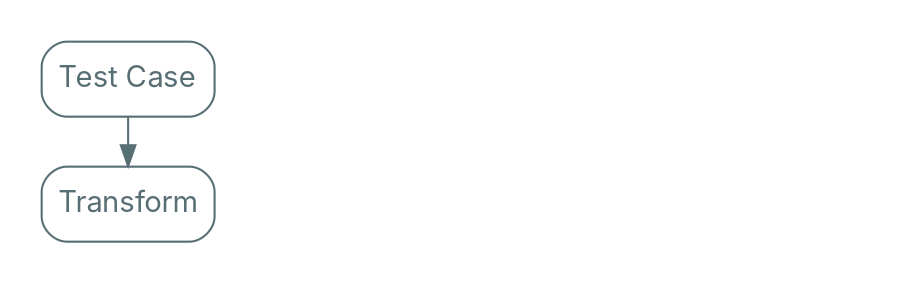 digraph {
    bgcolor=transparent
    rankdir=LR

    // Default theme: enabled
    node[shape="rectangle" style="rounded,filled" color="#586E75" fillcolor="#ffffff" fontcolor="#586E75" fontname="Inter,Arial"]
    edge[color="#586E75" fontcolor="#000000" fontname="Inter,Arial" fontsize=11]

    subgraph cluster_0 {
        color=transparent
        Input[label="Test Case"]
        Evaluation[style=invis]
        Analysis[label="Metamorphic Relation" style=invis]
    }

    subgraph cluster_1 {
        color=transparent
        Input2[label="Transform"]
        Evaluation2[label="Evaluation" style=invis]
    }

    Input -> Input2[constraint=false]
    Input2 -> Evaluation2[style=invis]

    Input -> Evaluation[style=invis]
    Evaluation -> Analysis[style=invis]
    Evaluation2 -> Analysis[style=invis]
}

